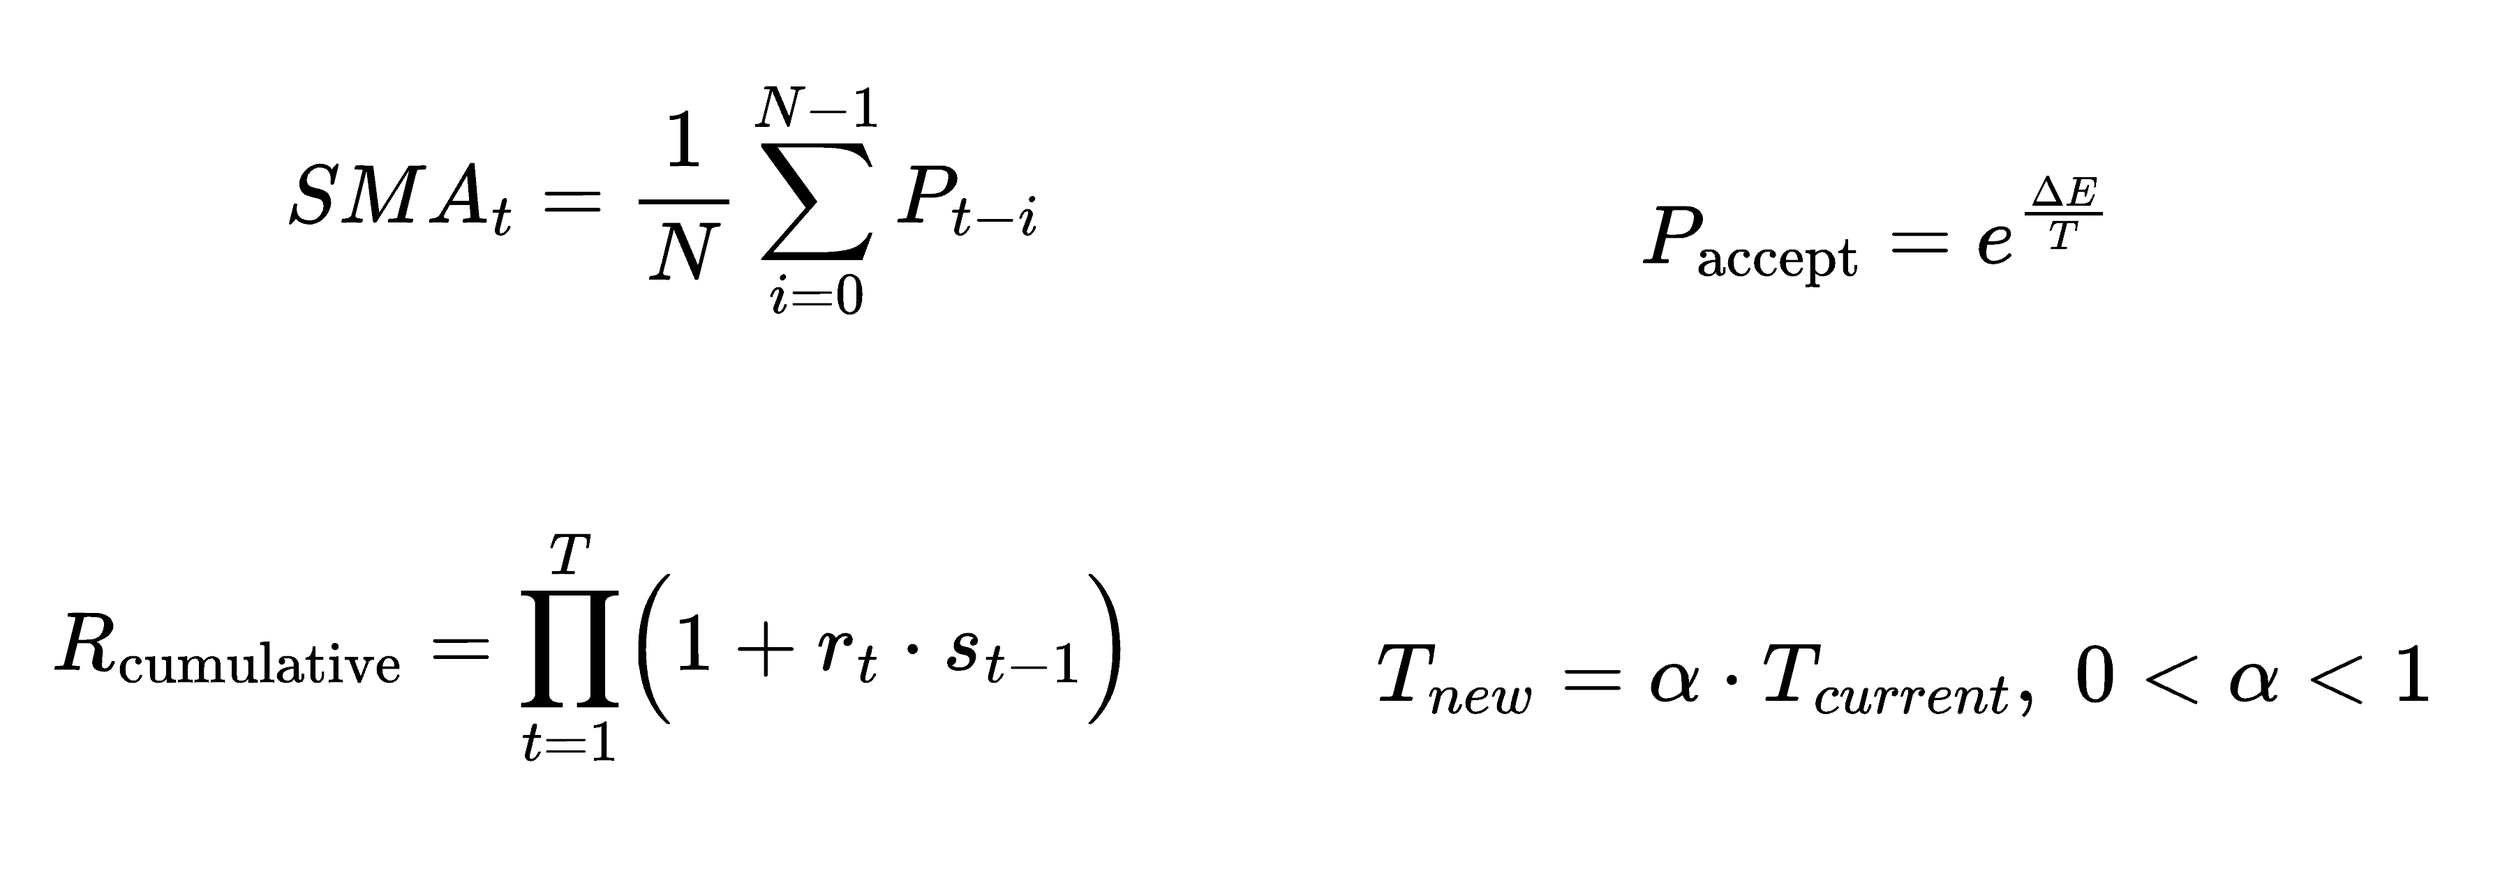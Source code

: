<mxfile version="28.2.5">
  <diagram name="Page-1" id="T9Z1MhhdTcCuRDMySiDA">
    <mxGraphModel dx="2422" dy="996" grid="1" gridSize="10" guides="1" tooltips="1" connect="1" arrows="1" fold="1" page="1" pageScale="1" pageWidth="850" pageHeight="1100" math="1" shadow="0">
      <root>
        <mxCell id="0" />
        <mxCell id="1" parent="0" />
        <mxCell id="5raXkf9EhE7PxzVuwtsp-3" value="" style="rounded=0;whiteSpace=wrap;html=1;strokeColor=none;" vertex="1" parent="1">
          <mxGeometry x="-140" y="180" width="750" height="290" as="geometry" />
        </mxCell>
        <mxCell id="5raXkf9EhE7PxzVuwtsp-2" value="$$ SMA_t = \frac{1}{N} \sum_{i=0}^{N-1} P_{t-i} $$" style="text;html=1;align=center;verticalAlign=middle;whiteSpace=wrap;rounded=0;fontSize=50;" vertex="1" parent="1">
          <mxGeometry x="-100" y="220" width="670" height="210" as="geometry" />
        </mxCell>
        <mxCell id="5raXkf9EhE7PxzVuwtsp-4" value="" style="rounded=0;whiteSpace=wrap;html=1;strokeColor=none;" vertex="1" parent="1">
          <mxGeometry x="-240" y="490" width="850" height="300" as="geometry" />
        </mxCell>
        <mxCell id="5raXkf9EhE7PxzVuwtsp-5" value="&lt;div&gt;$$ R_{\text{cumulative}} = \prod_{t=1}^{T} \Bigl( 1 + r_t \cdot s_{t-1} \Bigr) $$&lt;/div&gt;&lt;div&gt;&lt;br&gt;&lt;/div&gt;" style="text;html=1;align=center;verticalAlign=middle;whiteSpace=wrap;rounded=0;fontSize=50;" vertex="1" parent="1">
          <mxGeometry x="-150" y="570" width="670" height="210" as="geometry" />
        </mxCell>
        <mxCell id="5raXkf9EhE7PxzVuwtsp-7" value="" style="rounded=0;whiteSpace=wrap;html=1;strokeColor=none;" vertex="1" parent="1">
          <mxGeometry x="680" y="190" width="850" height="300" as="geometry" />
        </mxCell>
        <mxCell id="5raXkf9EhE7PxzVuwtsp-8" value="&lt;div&gt;$$ P_{\text{accept}} = e^{\frac{\Delta E}{T}} $$&lt;/div&gt;&lt;div&gt;&lt;br&gt;&lt;/div&gt;" style="text;html=1;align=center;verticalAlign=middle;whiteSpace=wrap;rounded=0;fontSize=50;" vertex="1" parent="1">
          <mxGeometry x="770" y="270" width="670" height="210" as="geometry" />
        </mxCell>
        <mxCell id="5raXkf9EhE7PxzVuwtsp-11" value="" style="rounded=0;whiteSpace=wrap;html=1;strokeColor=none;" vertex="1" parent="1">
          <mxGeometry x="700" y="510" width="850" height="300" as="geometry" />
        </mxCell>
        <mxCell id="5raXkf9EhE7PxzVuwtsp-12" value="&lt;div&gt;&lt;div&gt;&lt;div&gt;&lt;div&gt;&lt;div&gt;$$T_{new} = \alpha \cdot T_{current}, \; 0 &amp;lt; \alpha &amp;lt; 1$$&lt;/div&gt;&lt;/div&gt;&lt;/div&gt;&lt;/div&gt;&lt;/div&gt;&lt;div&gt;&lt;br&gt;&lt;/div&gt;" style="text;html=1;align=center;verticalAlign=middle;whiteSpace=wrap;rounded=0;fontSize=50;" vertex="1" parent="1">
          <mxGeometry x="790" y="590" width="670" height="210" as="geometry" />
        </mxCell>
      </root>
    </mxGraphModel>
  </diagram>
</mxfile>
